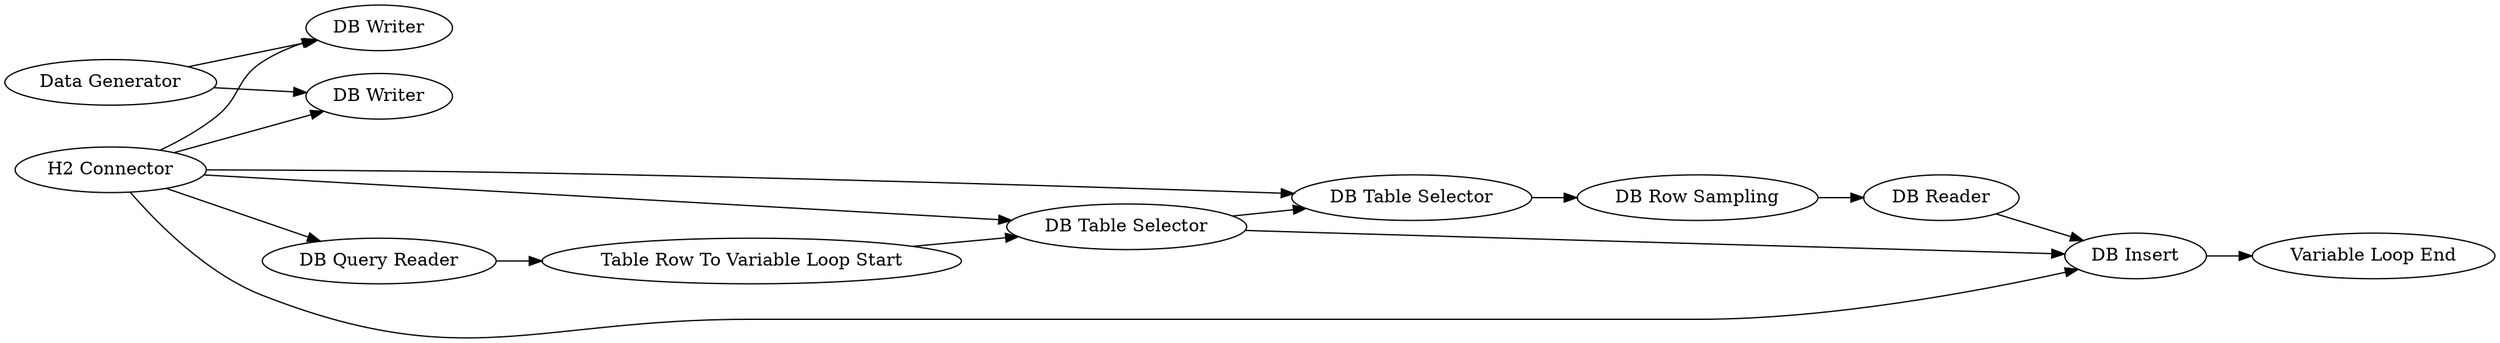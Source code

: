 digraph {
	10 -> 11
	15 -> 3
	4 -> 5
	10 -> 14
	3 -> 8
	9 -> 11
	3 -> 4
	10 -> 3
	10 -> 8
	9 -> 12
	10 -> 4
	14 -> 15
	5 -> 6
	8 -> 16
	10 -> 12
	6 -> 8
	5 [label="DB Row Sampling"]
	16 [label="Variable Loop End"]
	9 [label="Data Generator"]
	11 [label="DB Writer"]
	4 [label="DB Table Selector"]
	10 [label="H2 Connector"]
	6 [label="DB Reader"]
	8 [label="DB Insert"]
	15 [label="Table Row To Variable Loop Start"]
	14 [label="DB Query Reader"]
	3 [label="DB Table Selector"]
	12 [label="DB Writer"]
	rankdir=LR
}
